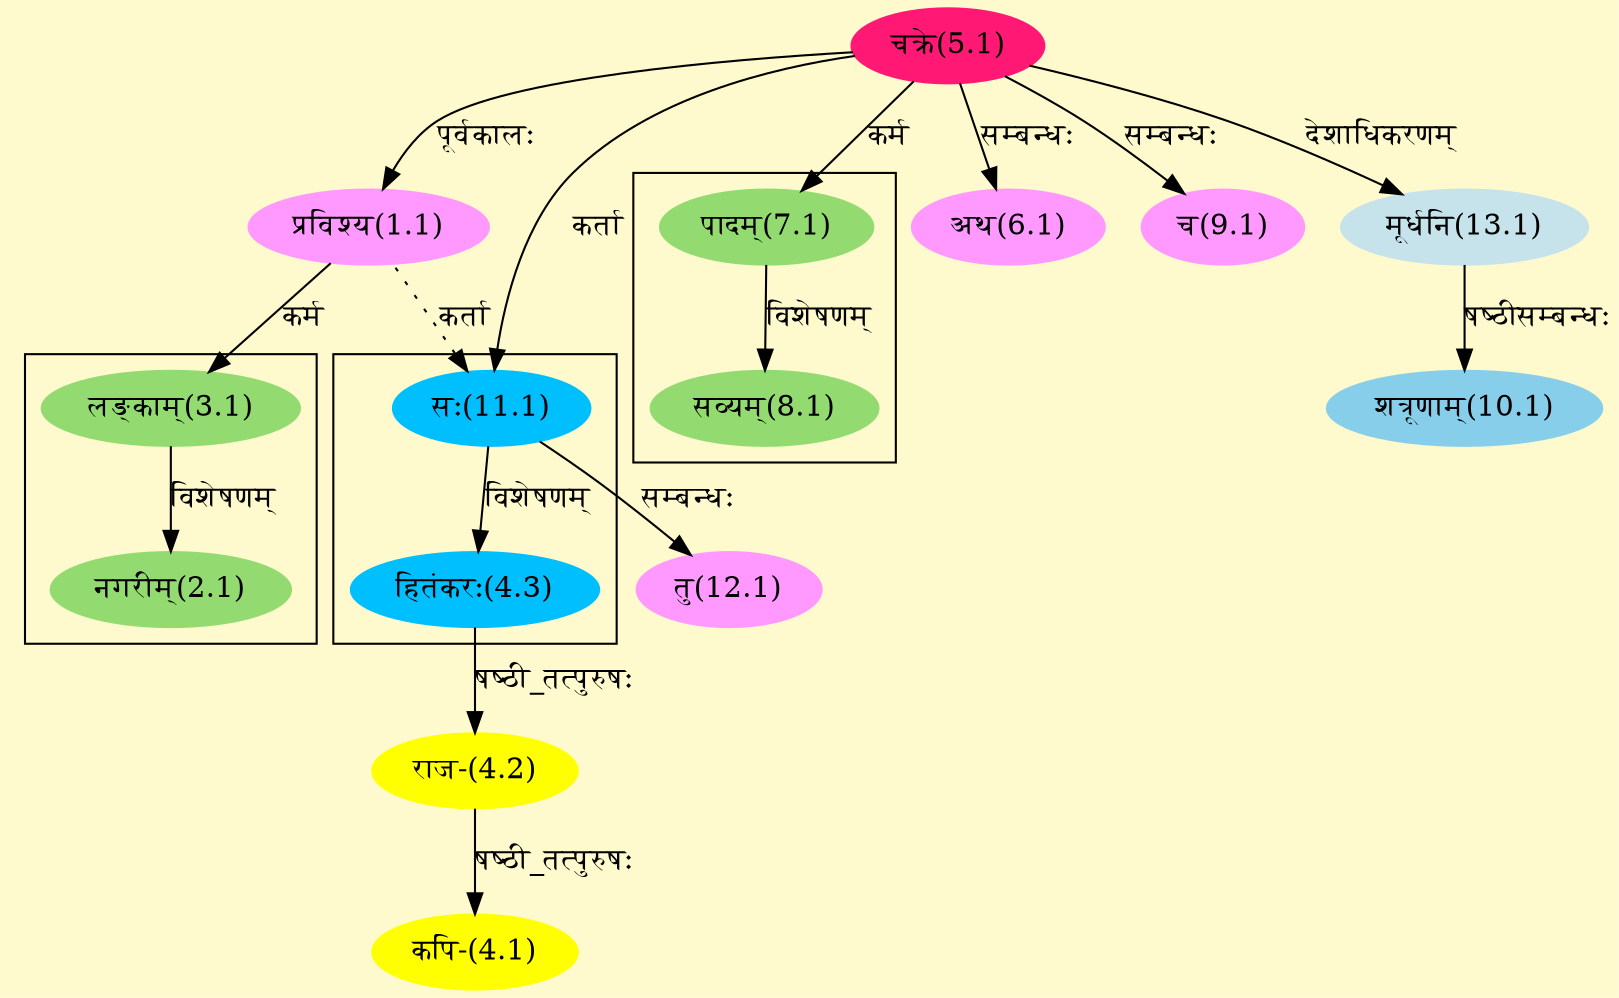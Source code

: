 digraph G{
rankdir=BT;
 compound=true;
 bgcolor="lemonchiffon1";

subgraph cluster_1{
Node2_1 [style=filled, color="#93DB70" label = "नगरीम्(2.1)"]
Node3_1 [style=filled, color="#93DB70" label = "लङ्काम्(3.1)"]

}

subgraph cluster_2{
Node4_3 [style=filled, color="#00BFFF" label = "हितंकरः(4.3)"]
Node11_1 [style=filled, color="#00BFFF" label = "सः(11.1)"]

}

subgraph cluster_3{
Node8_1 [style=filled, color="#93DB70" label = "सव्यम्(8.1)"]
Node7_1 [style=filled, color="#93DB70" label = "पादम्(7.1)"]

}
Node1_1 [style=filled, color="#FF99FF" label = "प्रविश्य(1.1)"]
Node5_1 [style=filled, color="#FF1975" label = "चक्रे(5.1)"]
Node3_1 [style=filled, color="#93DB70" label = "लङ्काम्(3.1)"]
Node4_1 [style=filled, color="#FFFF00" label = "कपि-(4.1)"]
Node4_2 [style=filled, color="#FFFF00" label = "राज-(4.2)"]
Node4_3 [style=filled, color="#00BFFF" label = "हितंकरः(4.3)"]
Node [style=filled, color="" label = "()"]
Node6_1 [style=filled, color="#FF99FF" label = "अथ(6.1)"]
Node7_1 [style=filled, color="#93DB70" label = "पादम्(7.1)"]
Node9_1 [style=filled, color="#FF99FF" label = "च(9.1)"]
Node10_1 [style=filled, color="#87CEEB" label = "शत्रूणाम्(10.1)"]
Node13_1 [style=filled, color="#C6E2EB" label = "मूर्धनि(13.1)"]
Node11_1 [style=filled, color="#00BFFF" label = "सः(11.1)"]
Node12_1 [style=filled, color="#FF99FF" label = "तु(12.1)"]
/* Start of Relations section */

Node1_1 -> Node5_1 [  label="पूर्वकालः"  dir="back" ]
Node2_1 -> Node3_1 [  label="विशेषणम्"  dir="back" ]
Node3_1 -> Node1_1 [  label="कर्म"  dir="back" ]
Node4_1 -> Node4_2 [  label="षष्ठी_तत्पुरुषः"  dir="back" ]
Node4_2 -> Node4_3 [  label="षष्ठी_तत्पुरुषः"  dir="back" ]
Node4_3 -> Node11_1 [  label="विशेषणम्"  dir="back" ]
Node6_1 -> Node5_1 [  label="सम्बन्धः"  dir="back" ]
Node7_1 -> Node5_1 [  label="कर्म"  dir="back" ]
Node8_1 -> Node7_1 [  label="विशेषणम्"  dir="back" ]
Node9_1 -> Node5_1 [  label="सम्बन्धः"  dir="back" ]
Node10_1 -> Node13_1 [  label="षष्ठीसम्बन्धः"  dir="back" ]
Node11_1 -> Node5_1 [  label="कर्ता"  dir="back" ]
Node11_1 -> Node1_1 [ style=dotted label="कर्ता"  dir="back" ]
Node12_1 -> Node11_1 [  label="सम्बन्धः"  dir="back" ]
Node13_1 -> Node5_1 [  label="देशाधिकरणम्"  dir="back" ]
}
